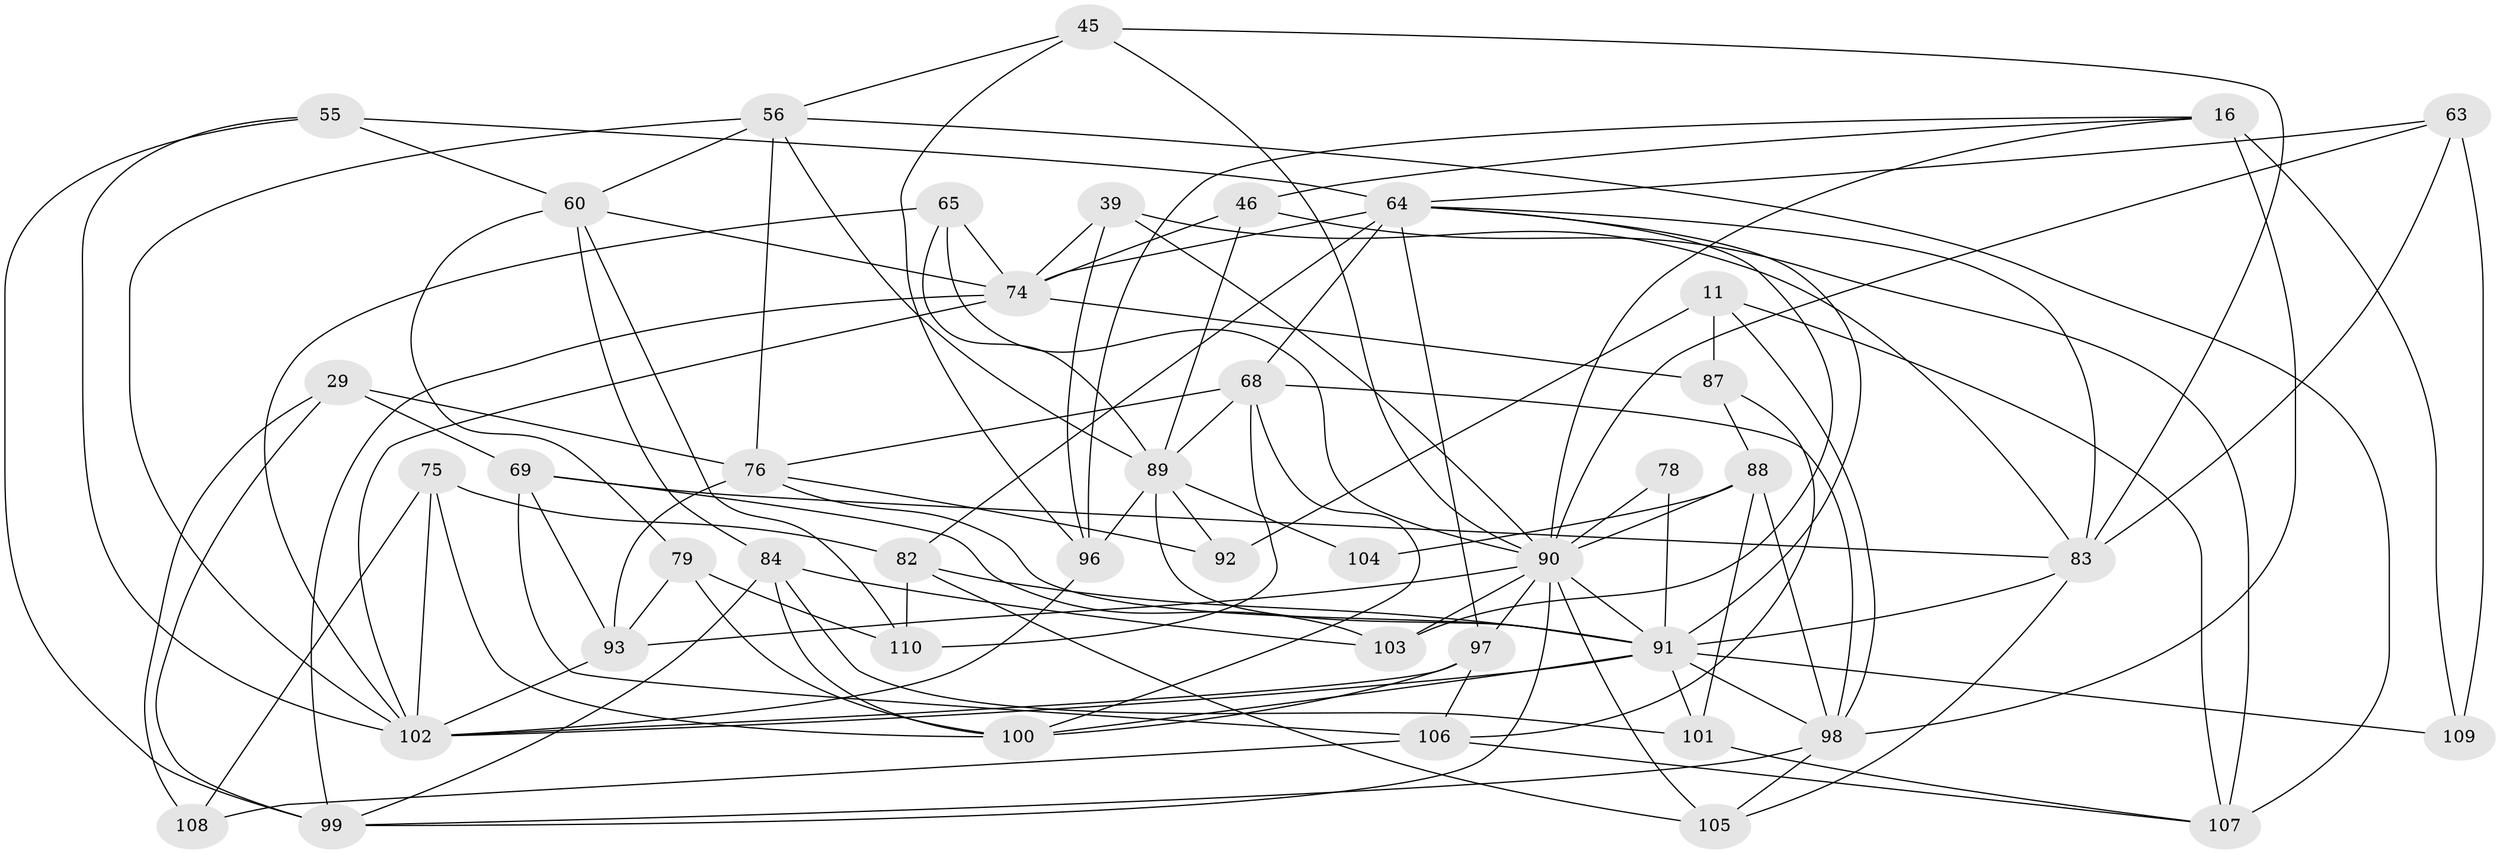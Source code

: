 // original degree distribution, {4: 1.0}
// Generated by graph-tools (version 1.1) at 2025/02/03/04/25 22:02:45]
// undirected, 44 vertices, 116 edges
graph export_dot {
graph [start="1"]
  node [color=gray90,style=filled];
  11 [super="+1"];
  16 [super="+5"];
  29 [super="+7"];
  39 [super="+36"];
  45;
  46;
  55;
  56 [super="+15+32"];
  60 [super="+51"];
  63;
  64 [super="+34+44+40+48"];
  65 [super="+13"];
  68 [super="+21"];
  69 [super="+62"];
  74 [super="+9+30+58"];
  75;
  76 [super="+19"];
  78;
  79;
  82 [super="+70"];
  83 [super="+22+59+54"];
  84 [super="+67"];
  87 [super="+12"];
  88 [super="+8"];
  89 [super="+3+14+72+53"];
  90 [super="+27+81"];
  91 [super="+57+85"];
  92;
  93 [super="+86"];
  96 [super="+38"];
  97 [super="+73+80"];
  98 [super="+6+10+94"];
  99 [super="+50"];
  100 [super="+49"];
  101;
  102 [super="+41+95"];
  103;
  104;
  105;
  106 [super="+35"];
  107 [super="+31"];
  108;
  109;
  110;
  11 -- 92 [weight=2];
  11 -- 87 [weight=2];
  11 -- 98;
  11 -- 107;
  16 -- 109 [weight=2];
  16 -- 46;
  16 -- 98;
  16 -- 96;
  16 -- 90;
  29 -- 76 [weight=2];
  29 -- 108 [weight=2];
  29 -- 99;
  29 -- 69;
  39 -- 90;
  39 -- 83 [weight=2];
  39 -- 96 [weight=2];
  39 -- 74;
  45 -- 90;
  45 -- 56;
  45 -- 83;
  45 -- 96;
  46 -- 107;
  46 -- 74;
  46 -- 89;
  55 -- 102;
  55 -- 64;
  55 -- 99;
  55 -- 60;
  56 -- 60;
  56 -- 76;
  56 -- 107 [weight=2];
  56 -- 102 [weight=2];
  56 -- 89;
  60 -- 79;
  60 -- 84;
  60 -- 74;
  60 -- 110;
  63 -- 109;
  63 -- 83;
  63 -- 64;
  63 -- 90;
  64 -- 97 [weight=3];
  64 -- 74 [weight=3];
  64 -- 83;
  64 -- 91;
  64 -- 82 [weight=2];
  64 -- 68;
  64 -- 103;
  65 -- 90 [weight=3];
  65 -- 102;
  65 -- 74;
  65 -- 89;
  68 -- 76;
  68 -- 89 [weight=2];
  68 -- 98 [weight=2];
  68 -- 110;
  68 -- 100;
  69 -- 106 [weight=2];
  69 -- 103;
  69 -- 83;
  69 -- 93;
  74 -- 87 [weight=2];
  74 -- 102 [weight=2];
  74 -- 99;
  75 -- 82;
  75 -- 108;
  75 -- 102;
  75 -- 100;
  76 -- 92;
  76 -- 93 [weight=2];
  76 -- 91;
  78 -- 91 [weight=3];
  78 -- 90;
  79 -- 110;
  79 -- 93;
  79 -- 100;
  82 -- 110;
  82 -- 105;
  82 -- 91;
  83 -- 91 [weight=3];
  83 -- 105;
  84 -- 103;
  84 -- 101;
  84 -- 100 [weight=2];
  84 -- 99;
  87 -- 88;
  87 -- 106;
  88 -- 104 [weight=2];
  88 -- 101;
  88 -- 98;
  88 -- 90;
  89 -- 92;
  89 -- 104 [weight=2];
  89 -- 91 [weight=3];
  89 -- 96;
  90 -- 91 [weight=3];
  90 -- 97 [weight=2];
  90 -- 99;
  90 -- 103;
  90 -- 105;
  90 -- 93;
  91 -- 98 [weight=3];
  91 -- 100;
  91 -- 109;
  91 -- 102;
  91 -- 101;
  93 -- 102;
  96 -- 102;
  97 -- 100 [weight=2];
  97 -- 102 [weight=2];
  97 -- 106;
  98 -- 105;
  98 -- 99;
  101 -- 107;
  106 -- 107;
  106 -- 108;
}
